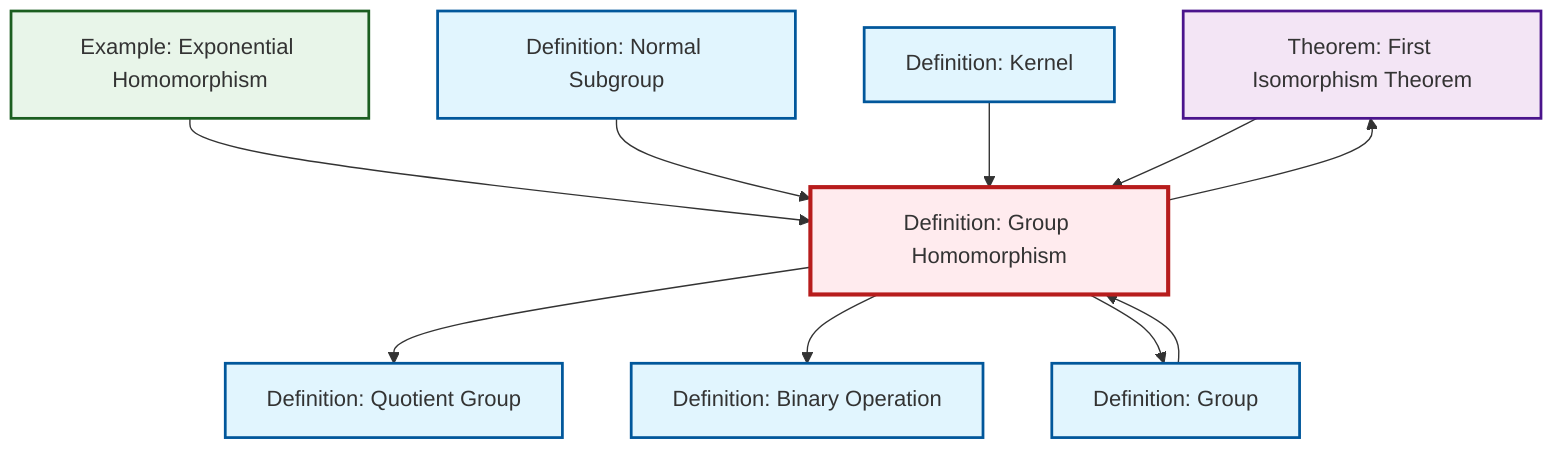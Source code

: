 graph TD
    classDef definition fill:#e1f5fe,stroke:#01579b,stroke-width:2px
    classDef theorem fill:#f3e5f5,stroke:#4a148c,stroke-width:2px
    classDef axiom fill:#fff3e0,stroke:#e65100,stroke-width:2px
    classDef example fill:#e8f5e9,stroke:#1b5e20,stroke-width:2px
    classDef current fill:#ffebee,stroke:#b71c1c,stroke-width:3px
    thm-first-isomorphism["Theorem: First Isomorphism Theorem"]:::theorem
    def-kernel["Definition: Kernel"]:::definition
    def-binary-operation["Definition: Binary Operation"]:::definition
    def-normal-subgroup["Definition: Normal Subgroup"]:::definition
    ex-exponential-homomorphism["Example: Exponential Homomorphism"]:::example
    def-group["Definition: Group"]:::definition
    def-quotient-group["Definition: Quotient Group"]:::definition
    def-homomorphism["Definition: Group Homomorphism"]:::definition
    ex-exponential-homomorphism --> def-homomorphism
    def-group --> def-homomorphism
    def-homomorphism --> def-quotient-group
    def-normal-subgroup --> def-homomorphism
    def-homomorphism --> def-binary-operation
    def-kernel --> def-homomorphism
    def-homomorphism --> def-group
    def-homomorphism --> thm-first-isomorphism
    thm-first-isomorphism --> def-homomorphism
    class def-homomorphism current